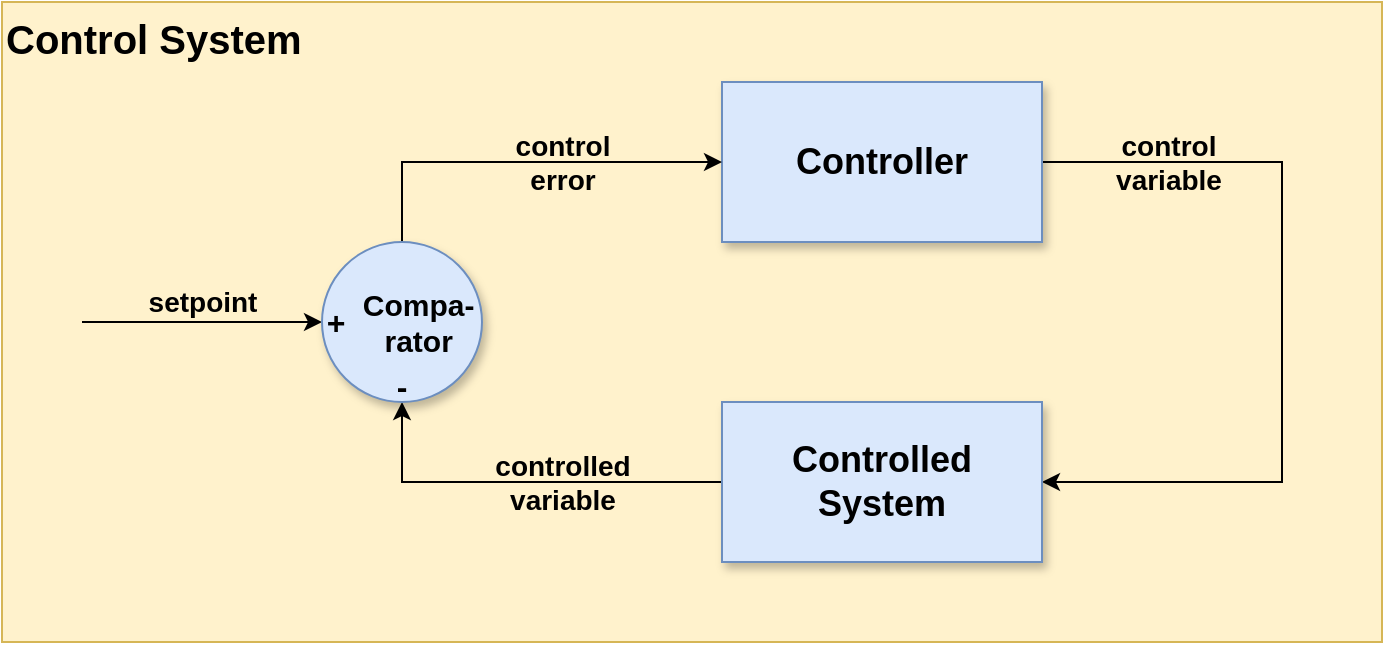 <mxfile version="20.7.4" type="device"><diagram id="6TlUjYz_UtGE6yc5RoQW" name="Page-1"><mxGraphModel dx="2894" dy="1236" grid="1" gridSize="10" guides="1" tooltips="1" connect="1" arrows="1" fold="1" page="1" pageScale="1" pageWidth="1169" pageHeight="827" math="0" shadow="0"><root><mxCell id="0"/><mxCell id="1" parent="0"/><mxCell id="mzSam-bvz0HemA6qBwWi-22" value="Control System" style="rounded=0;whiteSpace=wrap;html=1;labelBackgroundColor=none;fontSize=20;align=left;verticalAlign=top;fontStyle=1;fillColor=#fff2cc;strokeColor=#d6b656;" parent="1" vertex="1"><mxGeometry x="160" y="200" width="690" height="320" as="geometry"/></mxCell><mxCell id="mzSam-bvz0HemA6qBwWi-7" value="control&lt;br&gt;variable" style="edgeStyle=orthogonalEdgeStyle;rounded=0;orthogonalLoop=1;jettySize=auto;html=1;entryX=1;entryY=0.5;entryDx=0;entryDy=0;fontSize=14;labelBackgroundColor=none;fontStyle=1;exitX=1;exitY=0.5;exitDx=0;exitDy=0;" parent="1" source="mzSam-bvz0HemA6qBwWi-1" target="mzSam-bvz0HemA6qBwWi-2" edge="1"><mxGeometry x="-0.688" relative="1" as="geometry"><mxPoint x="840" y="320" as="targetPoint"/><Array as="points"><mxPoint x="800" y="280"/><mxPoint x="800" y="440"/></Array><mxPoint as="offset"/></mxGeometry></mxCell><mxCell id="mzSam-bvz0HemA6qBwWi-1" value="Controller" style="rounded=0;whiteSpace=wrap;html=1;fillColor=#dae8fc;strokeColor=#6c8ebf;fontStyle=1;fontSize=18;shadow=1;" parent="1" vertex="1"><mxGeometry x="520" y="240" width="160" height="80" as="geometry"/></mxCell><mxCell id="mzSam-bvz0HemA6qBwWi-6" value="controlled&lt;br&gt;variable" style="edgeStyle=orthogonalEdgeStyle;rounded=0;orthogonalLoop=1;jettySize=auto;html=1;fontSize=14;entryX=0.5;entryY=1;entryDx=0;entryDy=0;fontStyle=1;labelBackgroundColor=none;" parent="1" source="mzSam-bvz0HemA6qBwWi-2" target="mzSam-bvz0HemA6qBwWi-4" edge="1"><mxGeometry x="-0.2" relative="1" as="geometry"><mxPoint as="offset"/></mxGeometry></mxCell><mxCell id="mzSam-bvz0HemA6qBwWi-2" value="Controlled &lt;br style=&quot;font-size: 18px;&quot;&gt;System" style="rounded=0;whiteSpace=wrap;html=1;fillColor=#dae8fc;strokeColor=#6c8ebf;fontStyle=1;fontSize=18;shadow=1;" parent="1" vertex="1"><mxGeometry x="520" y="400" width="160" height="80" as="geometry"/></mxCell><mxCell id="mzSam-bvz0HemA6qBwWi-5" value="control&lt;br&gt;error" style="edgeStyle=orthogonalEdgeStyle;rounded=0;orthogonalLoop=1;jettySize=auto;html=1;entryX=0;entryY=0.5;entryDx=0;entryDy=0;fontSize=14;exitX=0.5;exitY=0;exitDx=0;exitDy=0;labelBackgroundColor=none;fontStyle=1" parent="1" source="mzSam-bvz0HemA6qBwWi-4" target="mzSam-bvz0HemA6qBwWi-1" edge="1"><mxGeometry x="0.2" relative="1" as="geometry"><mxPoint as="offset"/></mxGeometry></mxCell><mxCell id="mzSam-bvz0HemA6qBwWi-9" style="edgeStyle=orthogonalEdgeStyle;rounded=0;orthogonalLoop=1;jettySize=auto;html=1;fontSize=14;endArrow=none;endFill=0;startArrow=classic;startFill=1;" parent="1" source="mzSam-bvz0HemA6qBwWi-4" edge="1"><mxGeometry relative="1" as="geometry"><mxPoint x="200" y="360" as="targetPoint"/></mxGeometry></mxCell><mxCell id="mzSam-bvz0HemA6qBwWi-10" value="setpoint" style="edgeLabel;html=1;align=center;verticalAlign=middle;resizable=0;points=[];fontSize=14;labelBackgroundColor=none;fontStyle=1" parent="mzSam-bvz0HemA6qBwWi-9" vertex="1" connectable="0"><mxGeometry x="0.783" y="-1" relative="1" as="geometry"><mxPoint x="47" y="-9" as="offset"/></mxGeometry></mxCell><mxCell id="mzSam-bvz0HemA6qBwWi-4" value="&amp;nbsp; &amp;nbsp; Compa-&lt;br style=&quot;font-size: 15px;&quot;&gt;&amp;nbsp; &amp;nbsp; rator" style="ellipse;whiteSpace=wrap;html=1;aspect=fixed;fontStyle=1;fontSize=15;fillColor=#dae8fc;strokeColor=#6c8ebf;verticalAlign=middle;align=center;shadow=1;" parent="1" vertex="1"><mxGeometry x="320" y="320" width="80" height="80" as="geometry"/></mxCell><mxCell id="mzSam-bvz0HemA6qBwWi-16" value="-" style="text;html=1;strokeColor=none;fillColor=none;align=center;verticalAlign=middle;whiteSpace=wrap;rounded=0;labelBackgroundColor=none;fontSize=16;fontStyle=1" parent="1" vertex="1"><mxGeometry x="330" y="377" width="60" height="30" as="geometry"/></mxCell><mxCell id="mzSam-bvz0HemA6qBwWi-17" value="+" style="text;html=1;strokeColor=none;fillColor=none;align=center;verticalAlign=middle;whiteSpace=wrap;rounded=0;labelBackgroundColor=none;fontSize=16;fontStyle=1" parent="1" vertex="1"><mxGeometry x="297" y="345" width="60" height="30" as="geometry"/></mxCell></root></mxGraphModel></diagram></mxfile>